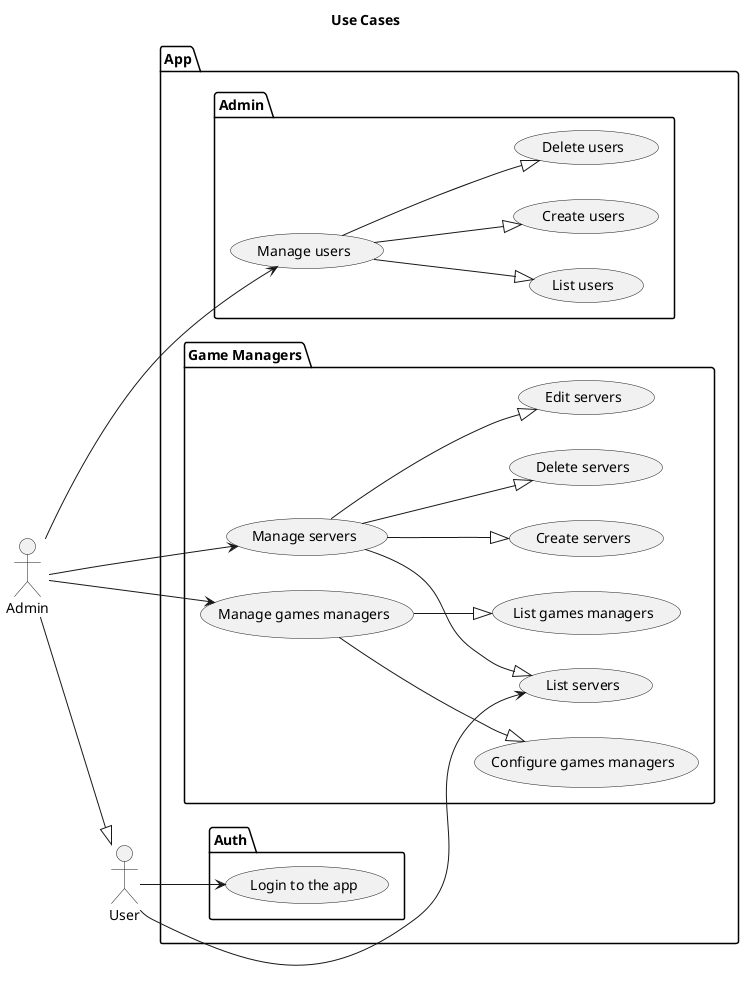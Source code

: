 @startuml
title Use Cases

left to right direction

actor User as u
actor Admin as a
a --|> u

package "App" {
    package "Auth" {
        usecase "Login to the app" as c_u1
        u --> c_u1
    }

    package "Admin" {
        ' Users
        usecase "Manage users" as c_u6
        a -> c_u6
        usecase "List users" as c_u7
        usecase "Create users" as c_u8
        usecase "Delete users" as c_u9
        c_u6 --|> c_u7
        c_u6 --|> c_u8
        c_u6 --|> c_u9

    }
    
    package "Game Managers" {
        ' Servers
        usecase "Manage servers" as c_u3
        a -> c_u3
        usecase "List servers" as c_u2
        u -> c_u2
        c_u3 --|> c_u2
        usecase "Create servers" as c_u4
        c_u3 --|> c_u4
        usecase "Delete servers" as c_u5
        c_u3 --|> c_u5
        usecase "Edit servers" as c_u13
        c_u3 --|> c_u13

        ' Game managers
        usecase "Manage games managers" as c_u10
        a -> c_u10
        usecase "Configure games managers" as c_u11
        c_u10 --|> c_u11
        usecase "List games managers" as c_u12
        c_u10 --|> c_u12

    }
}

@enduml

